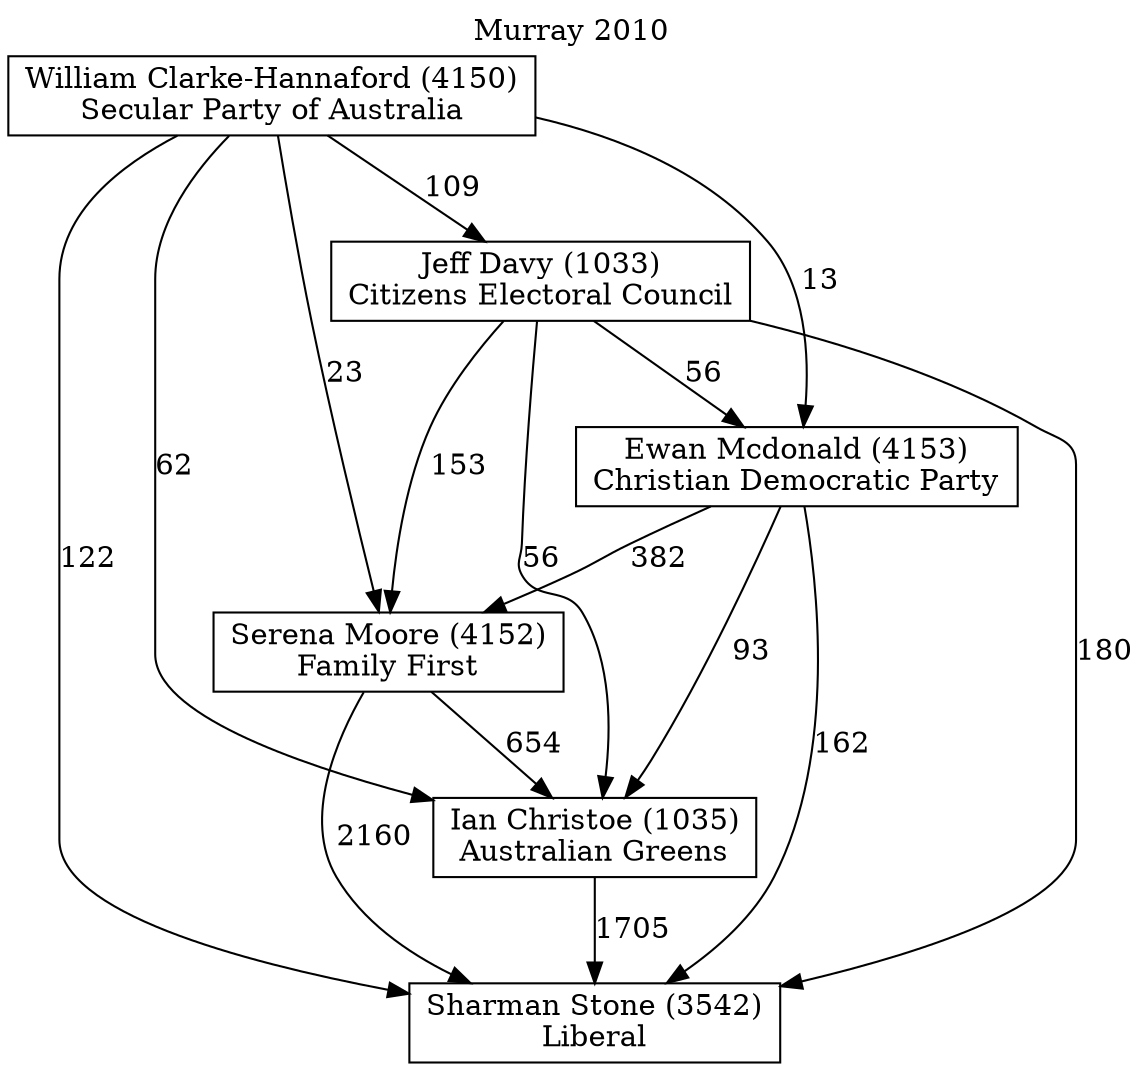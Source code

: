 // House preference flow
digraph "Sharman Stone (3542)_Murray_2010" {
	graph [label="Murray 2010" labelloc=t mclimit=2]
	node [shape=box]
	"Sharman Stone (3542)" [label="Sharman Stone (3542)
Liberal"]
	"Ian Christoe (1035)" [label="Ian Christoe (1035)
Australian Greens"]
	"Serena Moore (4152)" [label="Serena Moore (4152)
Family First"]
	"Ewan Mcdonald (4153)" [label="Ewan Mcdonald (4153)
Christian Democratic Party"]
	"Jeff Davy (1033)" [label="Jeff Davy (1033)
Citizens Electoral Council"]
	"William Clarke-Hannaford (4150)" [label="William Clarke-Hannaford (4150)
Secular Party of Australia"]
	"Ian Christoe (1035)" -> "Sharman Stone (3542)" [label=1705]
	"Serena Moore (4152)" -> "Ian Christoe (1035)" [label=654]
	"Ewan Mcdonald (4153)" -> "Serena Moore (4152)" [label=382]
	"Jeff Davy (1033)" -> "Ewan Mcdonald (4153)" [label=56]
	"William Clarke-Hannaford (4150)" -> "Jeff Davy (1033)" [label=109]
	"Serena Moore (4152)" -> "Sharman Stone (3542)" [label=2160]
	"Ewan Mcdonald (4153)" -> "Sharman Stone (3542)" [label=162]
	"Jeff Davy (1033)" -> "Sharman Stone (3542)" [label=180]
	"William Clarke-Hannaford (4150)" -> "Sharman Stone (3542)" [label=122]
	"William Clarke-Hannaford (4150)" -> "Ewan Mcdonald (4153)" [label=13]
	"Jeff Davy (1033)" -> "Serena Moore (4152)" [label=153]
	"William Clarke-Hannaford (4150)" -> "Serena Moore (4152)" [label=23]
	"Ewan Mcdonald (4153)" -> "Ian Christoe (1035)" [label=93]
	"Jeff Davy (1033)" -> "Ian Christoe (1035)" [label=56]
	"William Clarke-Hannaford (4150)" -> "Ian Christoe (1035)" [label=62]
}
